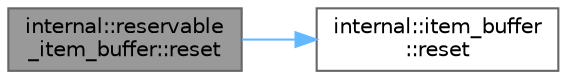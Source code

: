 digraph "internal::reservable_item_buffer::reset"
{
 // LATEX_PDF_SIZE
  bgcolor="transparent";
  edge [fontname=Helvetica,fontsize=10,labelfontname=Helvetica,labelfontsize=10];
  node [fontname=Helvetica,fontsize=10,shape=box,height=0.2,width=0.4];
  rankdir="LR";
  Node1 [id="Node000001",label="internal::reservable\l_item_buffer::reset",height=0.2,width=0.4,color="gray40", fillcolor="grey60", style="filled", fontcolor="black",tooltip=" "];
  Node1 -> Node2 [id="edge1_Node000001_Node000002",color="steelblue1",style="solid",tooltip=" "];
  Node2 [id="Node000002",label="internal::item_buffer\l::reset",height=0.2,width=0.4,color="grey40", fillcolor="white", style="filled",URL="$classinternal_1_1item__buffer.html#a95803f1d3cd59b8545d6934e83aaeca6",tooltip=" "];
}
